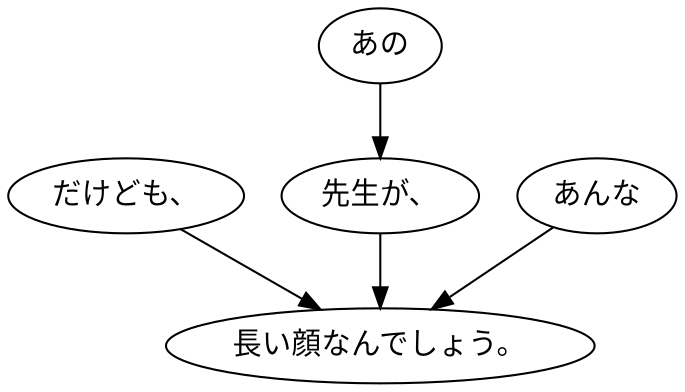 digraph graph6795 {
	node0 [label="だけども、"];
	node1 [label="あの"];
	node2 [label="先生が、"];
	node3 [label="あんな"];
	node4 [label="長い顔なんでしょう。"];
	node0 -> node4;
	node1 -> node2;
	node2 -> node4;
	node3 -> node4;
}
